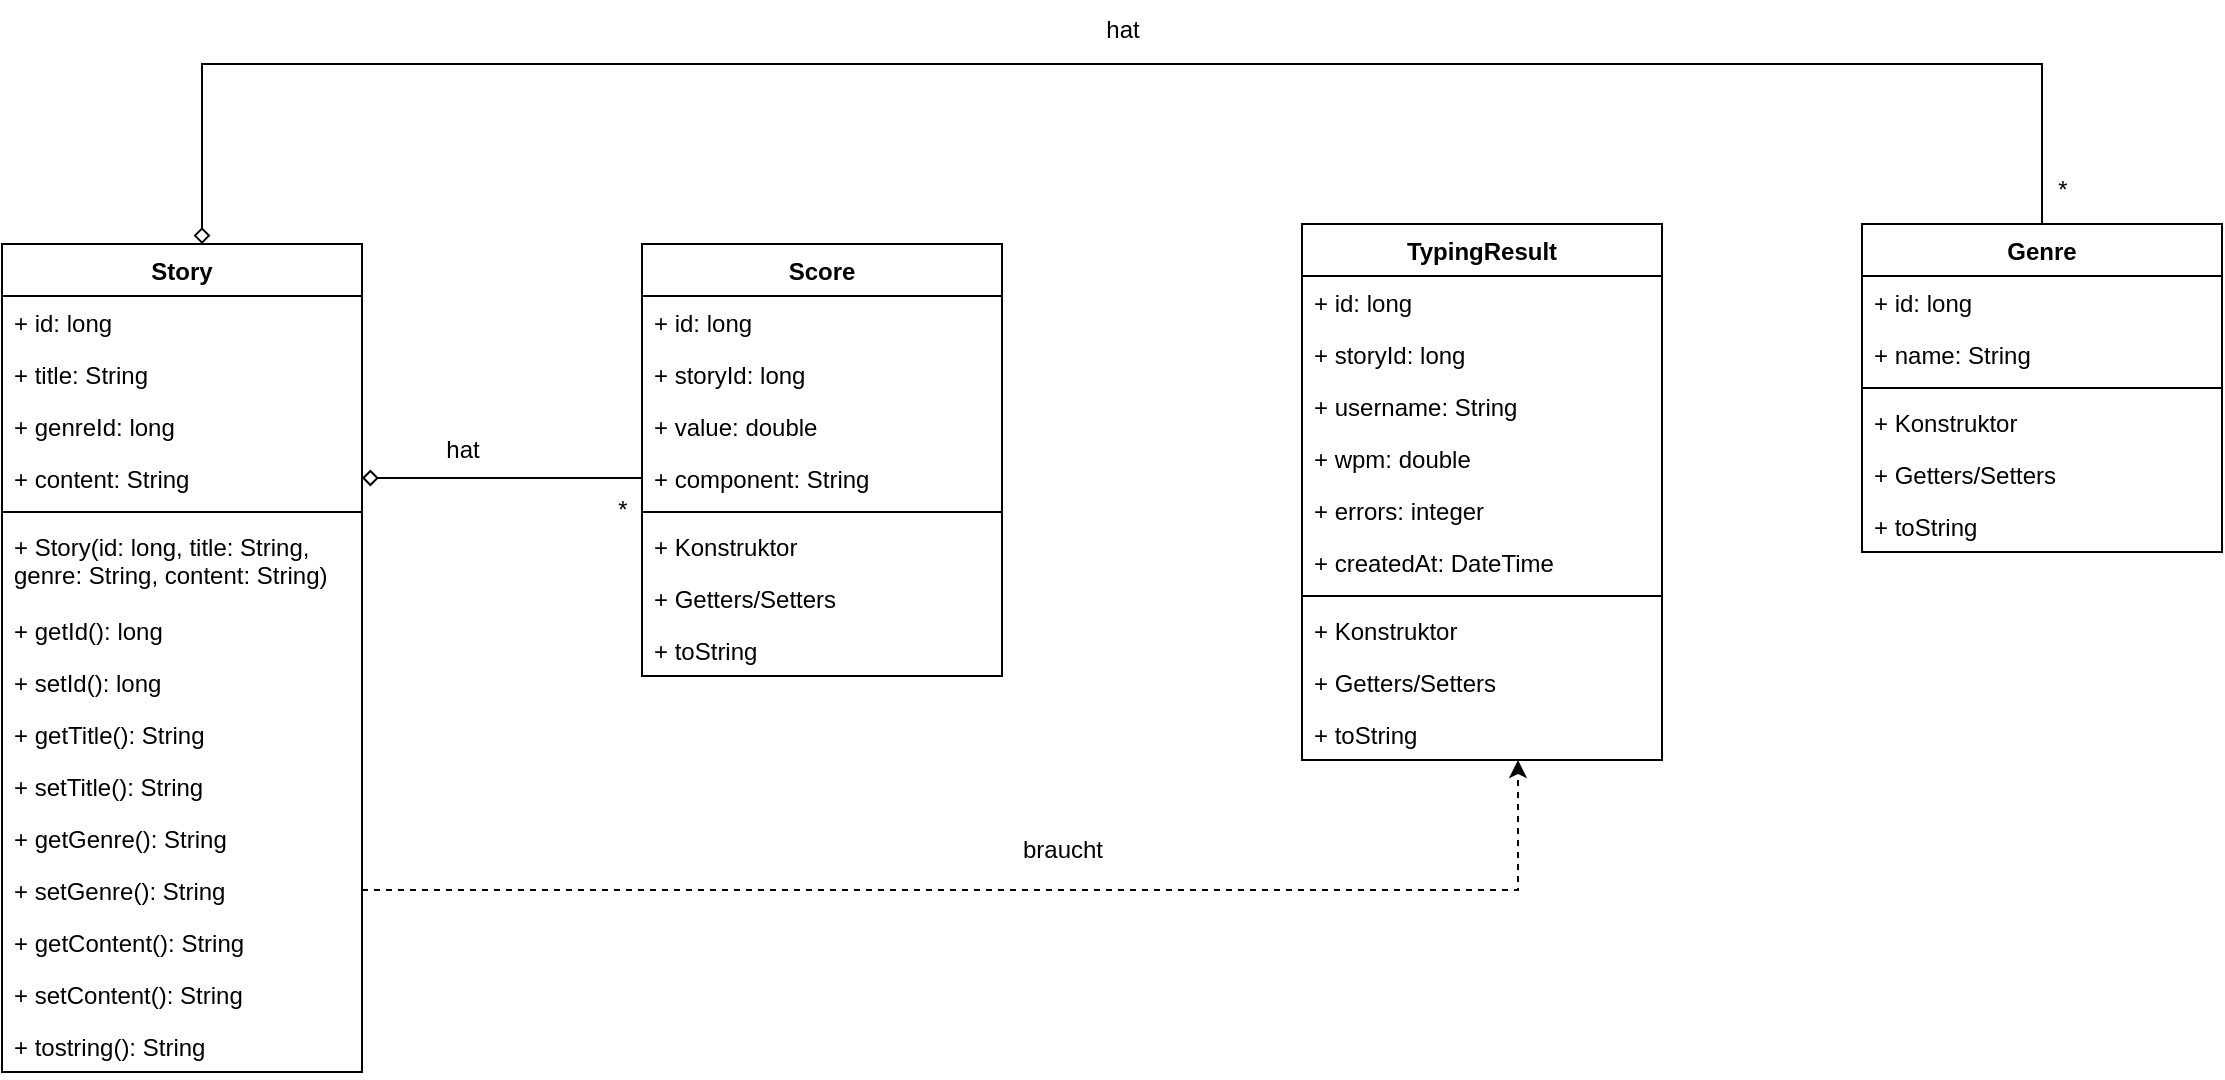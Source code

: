 <mxfile version="27.0.9">
  <diagram name="Seite-1" id="MIQ40JAMLp2quCsq5f3X">
    <mxGraphModel dx="2223" dy="1102" grid="1" gridSize="10" guides="1" tooltips="1" connect="1" arrows="1" fold="1" page="1" pageScale="1" pageWidth="827" pageHeight="1169" math="0" shadow="0">
      <root>
        <mxCell id="0" />
        <mxCell id="1" parent="0" />
        <mxCell id="nR24JTG-6tjfHLu46M1a-101" value="Score" style="swimlane;fontStyle=1;align=center;verticalAlign=top;childLayout=stackLayout;horizontal=1;startSize=26;horizontalStack=0;resizeParent=1;resizeParentMax=0;resizeLast=0;collapsible=1;marginBottom=0;whiteSpace=wrap;html=1;" vertex="1" parent="1">
          <mxGeometry x="100" y="240" width="180" height="216" as="geometry" />
        </mxCell>
        <mxCell id="nR24JTG-6tjfHLu46M1a-102" value="+ id: long" style="text;strokeColor=none;fillColor=none;align=left;verticalAlign=top;spacingLeft=4;spacingRight=4;overflow=hidden;rotatable=0;points=[[0,0.5],[1,0.5]];portConstraint=eastwest;whiteSpace=wrap;html=1;" vertex="1" parent="nR24JTG-6tjfHLu46M1a-101">
          <mxGeometry y="26" width="180" height="26" as="geometry" />
        </mxCell>
        <mxCell id="nR24JTG-6tjfHLu46M1a-104" value="+ storyId: long" style="text;strokeColor=none;fillColor=none;align=left;verticalAlign=top;spacingLeft=4;spacingRight=4;overflow=hidden;rotatable=0;points=[[0,0.5],[1,0.5]];portConstraint=eastwest;whiteSpace=wrap;html=1;" vertex="1" parent="nR24JTG-6tjfHLu46M1a-101">
          <mxGeometry y="52" width="180" height="26" as="geometry" />
        </mxCell>
        <mxCell id="nR24JTG-6tjfHLu46M1a-106" value="+ value: double" style="text;strokeColor=none;fillColor=none;align=left;verticalAlign=top;spacingLeft=4;spacingRight=4;overflow=hidden;rotatable=0;points=[[0,0.5],[1,0.5]];portConstraint=eastwest;whiteSpace=wrap;html=1;" vertex="1" parent="nR24JTG-6tjfHLu46M1a-101">
          <mxGeometry y="78" width="180" height="26" as="geometry" />
        </mxCell>
        <mxCell id="nR24JTG-6tjfHLu46M1a-107" value="+ component: String" style="text;strokeColor=none;fillColor=none;align=left;verticalAlign=top;spacingLeft=4;spacingRight=4;overflow=hidden;rotatable=0;points=[[0,0.5],[1,0.5]];portConstraint=eastwest;whiteSpace=wrap;html=1;" vertex="1" parent="nR24JTG-6tjfHLu46M1a-101">
          <mxGeometry y="104" width="180" height="26" as="geometry" />
        </mxCell>
        <mxCell id="nR24JTG-6tjfHLu46M1a-103" value="" style="line;strokeWidth=1;fillColor=none;align=left;verticalAlign=middle;spacingTop=-1;spacingLeft=3;spacingRight=3;rotatable=0;labelPosition=right;points=[];portConstraint=eastwest;strokeColor=inherit;" vertex="1" parent="nR24JTG-6tjfHLu46M1a-101">
          <mxGeometry y="130" width="180" height="8" as="geometry" />
        </mxCell>
        <mxCell id="nR24JTG-6tjfHLu46M1a-115" value="+ Konstruktor" style="text;strokeColor=none;fillColor=none;align=left;verticalAlign=top;spacingLeft=4;spacingRight=4;overflow=hidden;rotatable=0;points=[[0,0.5],[1,0.5]];portConstraint=eastwest;whiteSpace=wrap;html=1;" vertex="1" parent="nR24JTG-6tjfHLu46M1a-101">
          <mxGeometry y="138" width="180" height="26" as="geometry" />
        </mxCell>
        <mxCell id="nR24JTG-6tjfHLu46M1a-116" value="+ Getters/Setters" style="text;strokeColor=none;fillColor=none;align=left;verticalAlign=top;spacingLeft=4;spacingRight=4;overflow=hidden;rotatable=0;points=[[0,0.5],[1,0.5]];portConstraint=eastwest;whiteSpace=wrap;html=1;" vertex="1" parent="nR24JTG-6tjfHLu46M1a-101">
          <mxGeometry y="164" width="180" height="26" as="geometry" />
        </mxCell>
        <mxCell id="nR24JTG-6tjfHLu46M1a-117" value="+ toString" style="text;strokeColor=none;fillColor=none;align=left;verticalAlign=top;spacingLeft=4;spacingRight=4;overflow=hidden;rotatable=0;points=[[0,0.5],[1,0.5]];portConstraint=eastwest;whiteSpace=wrap;html=1;" vertex="1" parent="nR24JTG-6tjfHLu46M1a-101">
          <mxGeometry y="190" width="180" height="26" as="geometry" />
        </mxCell>
        <mxCell id="nR24JTG-6tjfHLu46M1a-120" value="TypingResult" style="swimlane;fontStyle=1;align=center;verticalAlign=top;childLayout=stackLayout;horizontal=1;startSize=26;horizontalStack=0;resizeParent=1;resizeParentMax=0;resizeLast=0;collapsible=1;marginBottom=0;whiteSpace=wrap;html=1;" vertex="1" parent="1">
          <mxGeometry x="430" y="230" width="180" height="268" as="geometry" />
        </mxCell>
        <mxCell id="nR24JTG-6tjfHLu46M1a-121" value="+ id: long" style="text;strokeColor=none;fillColor=none;align=left;verticalAlign=top;spacingLeft=4;spacingRight=4;overflow=hidden;rotatable=0;points=[[0,0.5],[1,0.5]];portConstraint=eastwest;whiteSpace=wrap;html=1;" vertex="1" parent="nR24JTG-6tjfHLu46M1a-120">
          <mxGeometry y="26" width="180" height="26" as="geometry" />
        </mxCell>
        <mxCell id="nR24JTG-6tjfHLu46M1a-122" value="+ storyId: long" style="text;strokeColor=none;fillColor=none;align=left;verticalAlign=top;spacingLeft=4;spacingRight=4;overflow=hidden;rotatable=0;points=[[0,0.5],[1,0.5]];portConstraint=eastwest;whiteSpace=wrap;html=1;" vertex="1" parent="nR24JTG-6tjfHLu46M1a-120">
          <mxGeometry y="52" width="180" height="26" as="geometry" />
        </mxCell>
        <mxCell id="nR24JTG-6tjfHLu46M1a-123" value="+ username: String" style="text;strokeColor=none;fillColor=none;align=left;verticalAlign=top;spacingLeft=4;spacingRight=4;overflow=hidden;rotatable=0;points=[[0,0.5],[1,0.5]];portConstraint=eastwest;whiteSpace=wrap;html=1;" vertex="1" parent="nR24JTG-6tjfHLu46M1a-120">
          <mxGeometry y="78" width="180" height="26" as="geometry" />
        </mxCell>
        <mxCell id="nR24JTG-6tjfHLu46M1a-124" value="+ wpm: double" style="text;strokeColor=none;fillColor=none;align=left;verticalAlign=top;spacingLeft=4;spacingRight=4;overflow=hidden;rotatable=0;points=[[0,0.5],[1,0.5]];portConstraint=eastwest;whiteSpace=wrap;html=1;" vertex="1" parent="nR24JTG-6tjfHLu46M1a-120">
          <mxGeometry y="104" width="180" height="26" as="geometry" />
        </mxCell>
        <mxCell id="nR24JTG-6tjfHLu46M1a-135" value="+ errors: integer" style="text;strokeColor=none;fillColor=none;align=left;verticalAlign=top;spacingLeft=4;spacingRight=4;overflow=hidden;rotatable=0;points=[[0,0.5],[1,0.5]];portConstraint=eastwest;whiteSpace=wrap;html=1;" vertex="1" parent="nR24JTG-6tjfHLu46M1a-120">
          <mxGeometry y="130" width="180" height="26" as="geometry" />
        </mxCell>
        <mxCell id="nR24JTG-6tjfHLu46M1a-168" value="+ createdAt: DateTime" style="text;strokeColor=none;fillColor=none;align=left;verticalAlign=top;spacingLeft=4;spacingRight=4;overflow=hidden;rotatable=0;points=[[0,0.5],[1,0.5]];portConstraint=eastwest;whiteSpace=wrap;html=1;" vertex="1" parent="nR24JTG-6tjfHLu46M1a-120">
          <mxGeometry y="156" width="180" height="26" as="geometry" />
        </mxCell>
        <mxCell id="nR24JTG-6tjfHLu46M1a-125" value="" style="line;strokeWidth=1;fillColor=none;align=left;verticalAlign=middle;spacingTop=-1;spacingLeft=3;spacingRight=3;rotatable=0;labelPosition=right;points=[];portConstraint=eastwest;strokeColor=inherit;" vertex="1" parent="nR24JTG-6tjfHLu46M1a-120">
          <mxGeometry y="182" width="180" height="8" as="geometry" />
        </mxCell>
        <mxCell id="nR24JTG-6tjfHLu46M1a-132" value="+ Konstruktor" style="text;strokeColor=none;fillColor=none;align=left;verticalAlign=top;spacingLeft=4;spacingRight=4;overflow=hidden;rotatable=0;points=[[0,0.5],[1,0.5]];portConstraint=eastwest;whiteSpace=wrap;html=1;" vertex="1" parent="nR24JTG-6tjfHLu46M1a-120">
          <mxGeometry y="190" width="180" height="26" as="geometry" />
        </mxCell>
        <mxCell id="nR24JTG-6tjfHLu46M1a-133" value="+ Getters/Setters" style="text;strokeColor=none;fillColor=none;align=left;verticalAlign=top;spacingLeft=4;spacingRight=4;overflow=hidden;rotatable=0;points=[[0,0.5],[1,0.5]];portConstraint=eastwest;whiteSpace=wrap;html=1;" vertex="1" parent="nR24JTG-6tjfHLu46M1a-120">
          <mxGeometry y="216" width="180" height="26" as="geometry" />
        </mxCell>
        <mxCell id="nR24JTG-6tjfHLu46M1a-134" value="+ toString" style="text;strokeColor=none;fillColor=none;align=left;verticalAlign=top;spacingLeft=4;spacingRight=4;overflow=hidden;rotatable=0;points=[[0,0.5],[1,0.5]];portConstraint=eastwest;whiteSpace=wrap;html=1;" vertex="1" parent="nR24JTG-6tjfHLu46M1a-120">
          <mxGeometry y="242" width="180" height="26" as="geometry" />
        </mxCell>
        <mxCell id="nR24JTG-6tjfHLu46M1a-169" style="edgeStyle=orthogonalEdgeStyle;rounded=0;orthogonalLoop=1;jettySize=auto;html=1;entryX=0.5;entryY=0;entryDx=0;entryDy=0;endArrow=diamond;endFill=0;" edge="1" parent="1">
          <mxGeometry relative="1" as="geometry">
            <mxPoint x="880" y="230" as="sourcePoint" />
            <mxPoint x="-120" y="240" as="targetPoint" />
            <Array as="points">
              <mxPoint x="800" y="230" />
              <mxPoint x="800" y="150" />
              <mxPoint x="-120" y="150" />
            </Array>
          </mxGeometry>
        </mxCell>
        <mxCell id="nR24JTG-6tjfHLu46M1a-136" value="Genre" style="swimlane;fontStyle=1;align=center;verticalAlign=top;childLayout=stackLayout;horizontal=1;startSize=26;horizontalStack=0;resizeParent=1;resizeParentMax=0;resizeLast=0;collapsible=1;marginBottom=0;whiteSpace=wrap;html=1;" vertex="1" parent="1">
          <mxGeometry x="710" y="230" width="180" height="164" as="geometry" />
        </mxCell>
        <mxCell id="nR24JTG-6tjfHLu46M1a-137" value="+ id: long" style="text;strokeColor=none;fillColor=none;align=left;verticalAlign=top;spacingLeft=4;spacingRight=4;overflow=hidden;rotatable=0;points=[[0,0.5],[1,0.5]];portConstraint=eastwest;whiteSpace=wrap;html=1;" vertex="1" parent="nR24JTG-6tjfHLu46M1a-136">
          <mxGeometry y="26" width="180" height="26" as="geometry" />
        </mxCell>
        <mxCell id="nR24JTG-6tjfHLu46M1a-138" value="+ name: String" style="text;strokeColor=none;fillColor=none;align=left;verticalAlign=top;spacingLeft=4;spacingRight=4;overflow=hidden;rotatable=0;points=[[0,0.5],[1,0.5]];portConstraint=eastwest;whiteSpace=wrap;html=1;" vertex="1" parent="nR24JTG-6tjfHLu46M1a-136">
          <mxGeometry y="52" width="180" height="26" as="geometry" />
        </mxCell>
        <mxCell id="nR24JTG-6tjfHLu46M1a-141" value="" style="line;strokeWidth=1;fillColor=none;align=left;verticalAlign=middle;spacingTop=-1;spacingLeft=3;spacingRight=3;rotatable=0;labelPosition=right;points=[];portConstraint=eastwest;strokeColor=inherit;" vertex="1" parent="nR24JTG-6tjfHLu46M1a-136">
          <mxGeometry y="78" width="180" height="8" as="geometry" />
        </mxCell>
        <mxCell id="nR24JTG-6tjfHLu46M1a-149" value="+ Konstruktor" style="text;strokeColor=none;fillColor=none;align=left;verticalAlign=top;spacingLeft=4;spacingRight=4;overflow=hidden;rotatable=0;points=[[0,0.5],[1,0.5]];portConstraint=eastwest;whiteSpace=wrap;html=1;" vertex="1" parent="nR24JTG-6tjfHLu46M1a-136">
          <mxGeometry y="86" width="180" height="26" as="geometry" />
        </mxCell>
        <mxCell id="nR24JTG-6tjfHLu46M1a-150" value="+ Getters/Setters" style="text;strokeColor=none;fillColor=none;align=left;verticalAlign=top;spacingLeft=4;spacingRight=4;overflow=hidden;rotatable=0;points=[[0,0.5],[1,0.5]];portConstraint=eastwest;whiteSpace=wrap;html=1;" vertex="1" parent="nR24JTG-6tjfHLu46M1a-136">
          <mxGeometry y="112" width="180" height="26" as="geometry" />
        </mxCell>
        <mxCell id="nR24JTG-6tjfHLu46M1a-151" value="+ toString" style="text;strokeColor=none;fillColor=none;align=left;verticalAlign=top;spacingLeft=4;spacingRight=4;overflow=hidden;rotatable=0;points=[[0,0.5],[1,0.5]];portConstraint=eastwest;whiteSpace=wrap;html=1;" vertex="1" parent="nR24JTG-6tjfHLu46M1a-136">
          <mxGeometry y="138" width="180" height="26" as="geometry" />
        </mxCell>
        <mxCell id="nR24JTG-6tjfHLu46M1a-152" value="Story" style="swimlane;fontStyle=1;align=center;verticalAlign=top;childLayout=stackLayout;horizontal=1;startSize=26;horizontalStack=0;resizeParent=1;resizeParentMax=0;resizeLast=0;collapsible=1;marginBottom=0;whiteSpace=wrap;html=1;" vertex="1" parent="1">
          <mxGeometry x="-220" y="240" width="180" height="414" as="geometry" />
        </mxCell>
        <mxCell id="nR24JTG-6tjfHLu46M1a-153" value="+ id: long" style="text;strokeColor=none;fillColor=none;align=left;verticalAlign=top;spacingLeft=4;spacingRight=4;overflow=hidden;rotatable=0;points=[[0,0.5],[1,0.5]];portConstraint=eastwest;whiteSpace=wrap;html=1;" vertex="1" parent="nR24JTG-6tjfHLu46M1a-152">
          <mxGeometry y="26" width="180" height="26" as="geometry" />
        </mxCell>
        <mxCell id="nR24JTG-6tjfHLu46M1a-154" value="+ title: String" style="text;strokeColor=none;fillColor=none;align=left;verticalAlign=top;spacingLeft=4;spacingRight=4;overflow=hidden;rotatable=0;points=[[0,0.5],[1,0.5]];portConstraint=eastwest;whiteSpace=wrap;html=1;" vertex="1" parent="nR24JTG-6tjfHLu46M1a-152">
          <mxGeometry y="52" width="180" height="26" as="geometry" />
        </mxCell>
        <mxCell id="nR24JTG-6tjfHLu46M1a-155" value="+ genreId: long" style="text;strokeColor=none;fillColor=none;align=left;verticalAlign=top;spacingLeft=4;spacingRight=4;overflow=hidden;rotatable=0;points=[[0,0.5],[1,0.5]];portConstraint=eastwest;whiteSpace=wrap;html=1;" vertex="1" parent="nR24JTG-6tjfHLu46M1a-152">
          <mxGeometry y="78" width="180" height="26" as="geometry" />
        </mxCell>
        <mxCell id="nR24JTG-6tjfHLu46M1a-156" value="+ content: String" style="text;strokeColor=none;fillColor=none;align=left;verticalAlign=top;spacingLeft=4;spacingRight=4;overflow=hidden;rotatable=0;points=[[0,0.5],[1,0.5]];portConstraint=eastwest;whiteSpace=wrap;html=1;" vertex="1" parent="nR24JTG-6tjfHLu46M1a-152">
          <mxGeometry y="104" width="180" height="26" as="geometry" />
        </mxCell>
        <mxCell id="nR24JTG-6tjfHLu46M1a-157" value="" style="line;strokeWidth=1;fillColor=none;align=left;verticalAlign=middle;spacingTop=-1;spacingLeft=3;spacingRight=3;rotatable=0;labelPosition=right;points=[];portConstraint=eastwest;strokeColor=inherit;" vertex="1" parent="nR24JTG-6tjfHLu46M1a-152">
          <mxGeometry y="130" width="180" height="8" as="geometry" />
        </mxCell>
        <mxCell id="nR24JTG-6tjfHLu46M1a-158" value="+ Story(id: long, title: String, genre: String, content: String)" style="text;strokeColor=none;fillColor=none;align=left;verticalAlign=top;spacingLeft=4;spacingRight=4;overflow=hidden;rotatable=0;points=[[0,0.5],[1,0.5]];portConstraint=eastwest;whiteSpace=wrap;html=1;" vertex="1" parent="nR24JTG-6tjfHLu46M1a-152">
          <mxGeometry y="138" width="180" height="42" as="geometry" />
        </mxCell>
        <mxCell id="nR24JTG-6tjfHLu46M1a-159" value="+ getId(): long" style="text;strokeColor=none;fillColor=none;align=left;verticalAlign=top;spacingLeft=4;spacingRight=4;overflow=hidden;rotatable=0;points=[[0,0.5],[1,0.5]];portConstraint=eastwest;whiteSpace=wrap;html=1;" vertex="1" parent="nR24JTG-6tjfHLu46M1a-152">
          <mxGeometry y="180" width="180" height="26" as="geometry" />
        </mxCell>
        <mxCell id="nR24JTG-6tjfHLu46M1a-160" value="+ setId(): long" style="text;strokeColor=none;fillColor=none;align=left;verticalAlign=top;spacingLeft=4;spacingRight=4;overflow=hidden;rotatable=0;points=[[0,0.5],[1,0.5]];portConstraint=eastwest;whiteSpace=wrap;html=1;" vertex="1" parent="nR24JTG-6tjfHLu46M1a-152">
          <mxGeometry y="206" width="180" height="26" as="geometry" />
        </mxCell>
        <mxCell id="nR24JTG-6tjfHLu46M1a-161" value="+ getTitle(): String" style="text;strokeColor=none;fillColor=none;align=left;verticalAlign=top;spacingLeft=4;spacingRight=4;overflow=hidden;rotatable=0;points=[[0,0.5],[1,0.5]];portConstraint=eastwest;whiteSpace=wrap;html=1;" vertex="1" parent="nR24JTG-6tjfHLu46M1a-152">
          <mxGeometry y="232" width="180" height="26" as="geometry" />
        </mxCell>
        <mxCell id="nR24JTG-6tjfHLu46M1a-162" value="+ setTitle(): String" style="text;strokeColor=none;fillColor=none;align=left;verticalAlign=top;spacingLeft=4;spacingRight=4;overflow=hidden;rotatable=0;points=[[0,0.5],[1,0.5]];portConstraint=eastwest;whiteSpace=wrap;html=1;" vertex="1" parent="nR24JTG-6tjfHLu46M1a-152">
          <mxGeometry y="258" width="180" height="26" as="geometry" />
        </mxCell>
        <mxCell id="nR24JTG-6tjfHLu46M1a-163" value="+ getGenre(): String" style="text;strokeColor=none;fillColor=none;align=left;verticalAlign=top;spacingLeft=4;spacingRight=4;overflow=hidden;rotatable=0;points=[[0,0.5],[1,0.5]];portConstraint=eastwest;whiteSpace=wrap;html=1;" vertex="1" parent="nR24JTG-6tjfHLu46M1a-152">
          <mxGeometry y="284" width="180" height="26" as="geometry" />
        </mxCell>
        <mxCell id="nR24JTG-6tjfHLu46M1a-164" value="+ setGenre(): String" style="text;strokeColor=none;fillColor=none;align=left;verticalAlign=top;spacingLeft=4;spacingRight=4;overflow=hidden;rotatable=0;points=[[0,0.5],[1,0.5]];portConstraint=eastwest;whiteSpace=wrap;html=1;" vertex="1" parent="nR24JTG-6tjfHLu46M1a-152">
          <mxGeometry y="310" width="180" height="26" as="geometry" />
        </mxCell>
        <mxCell id="nR24JTG-6tjfHLu46M1a-165" value="+ getContent(): String" style="text;strokeColor=none;fillColor=none;align=left;verticalAlign=top;spacingLeft=4;spacingRight=4;overflow=hidden;rotatable=0;points=[[0,0.5],[1,0.5]];portConstraint=eastwest;whiteSpace=wrap;html=1;" vertex="1" parent="nR24JTG-6tjfHLu46M1a-152">
          <mxGeometry y="336" width="180" height="26" as="geometry" />
        </mxCell>
        <mxCell id="nR24JTG-6tjfHLu46M1a-166" value="+ setContent(): String" style="text;strokeColor=none;fillColor=none;align=left;verticalAlign=top;spacingLeft=4;spacingRight=4;overflow=hidden;rotatable=0;points=[[0,0.5],[1,0.5]];portConstraint=eastwest;whiteSpace=wrap;html=1;" vertex="1" parent="nR24JTG-6tjfHLu46M1a-152">
          <mxGeometry y="362" width="180" height="26" as="geometry" />
        </mxCell>
        <mxCell id="nR24JTG-6tjfHLu46M1a-167" value="+ tostring(): String" style="text;strokeColor=none;fillColor=none;align=left;verticalAlign=top;spacingLeft=4;spacingRight=4;overflow=hidden;rotatable=0;points=[[0,0.5],[1,0.5]];portConstraint=eastwest;whiteSpace=wrap;html=1;" vertex="1" parent="nR24JTG-6tjfHLu46M1a-152">
          <mxGeometry y="388" width="180" height="26" as="geometry" />
        </mxCell>
        <mxCell id="nR24JTG-6tjfHLu46M1a-170" style="edgeStyle=orthogonalEdgeStyle;rounded=0;orthogonalLoop=1;jettySize=auto;html=1;entryX=0;entryY=0.5;entryDx=0;entryDy=0;endArrow=none;startFill=0;startArrow=diamond;" edge="1" parent="1" source="nR24JTG-6tjfHLu46M1a-156" target="nR24JTG-6tjfHLu46M1a-107">
          <mxGeometry relative="1" as="geometry" />
        </mxCell>
        <mxCell id="nR24JTG-6tjfHLu46M1a-171" style="edgeStyle=orthogonalEdgeStyle;rounded=0;orthogonalLoop=1;jettySize=auto;html=1;exitX=1;exitY=0.5;exitDx=0;exitDy=0;entryX=0.6;entryY=1;entryDx=0;entryDy=0;entryPerimeter=0;dashed=1;" edge="1" parent="1" source="nR24JTG-6tjfHLu46M1a-164" target="nR24JTG-6tjfHLu46M1a-134">
          <mxGeometry relative="1" as="geometry" />
        </mxCell>
        <mxCell id="nR24JTG-6tjfHLu46M1a-172" value="hat" style="text;html=1;align=center;verticalAlign=middle;resizable=0;points=[];autosize=1;strokeColor=none;fillColor=none;" vertex="1" parent="1">
          <mxGeometry x="320" y="118" width="40" height="30" as="geometry" />
        </mxCell>
        <mxCell id="nR24JTG-6tjfHLu46M1a-173" value="*" style="text;html=1;align=center;verticalAlign=middle;resizable=0;points=[];autosize=1;strokeColor=none;fillColor=none;" vertex="1" parent="1">
          <mxGeometry x="795" y="198" width="30" height="30" as="geometry" />
        </mxCell>
        <mxCell id="nR24JTG-6tjfHLu46M1a-174" value="hat" style="text;html=1;align=center;verticalAlign=middle;resizable=0;points=[];autosize=1;strokeColor=none;fillColor=none;" vertex="1" parent="1">
          <mxGeometry x="-10" y="328" width="40" height="30" as="geometry" />
        </mxCell>
        <mxCell id="nR24JTG-6tjfHLu46M1a-175" value="*" style="text;html=1;align=center;verticalAlign=middle;resizable=0;points=[];autosize=1;strokeColor=none;fillColor=none;" vertex="1" parent="1">
          <mxGeometry x="75" y="358" width="30" height="30" as="geometry" />
        </mxCell>
        <mxCell id="nR24JTG-6tjfHLu46M1a-176" value="braucht" style="text;html=1;align=center;verticalAlign=middle;resizable=0;points=[];autosize=1;strokeColor=none;fillColor=none;" vertex="1" parent="1">
          <mxGeometry x="280" y="528" width="60" height="30" as="geometry" />
        </mxCell>
      </root>
    </mxGraphModel>
  </diagram>
</mxfile>
